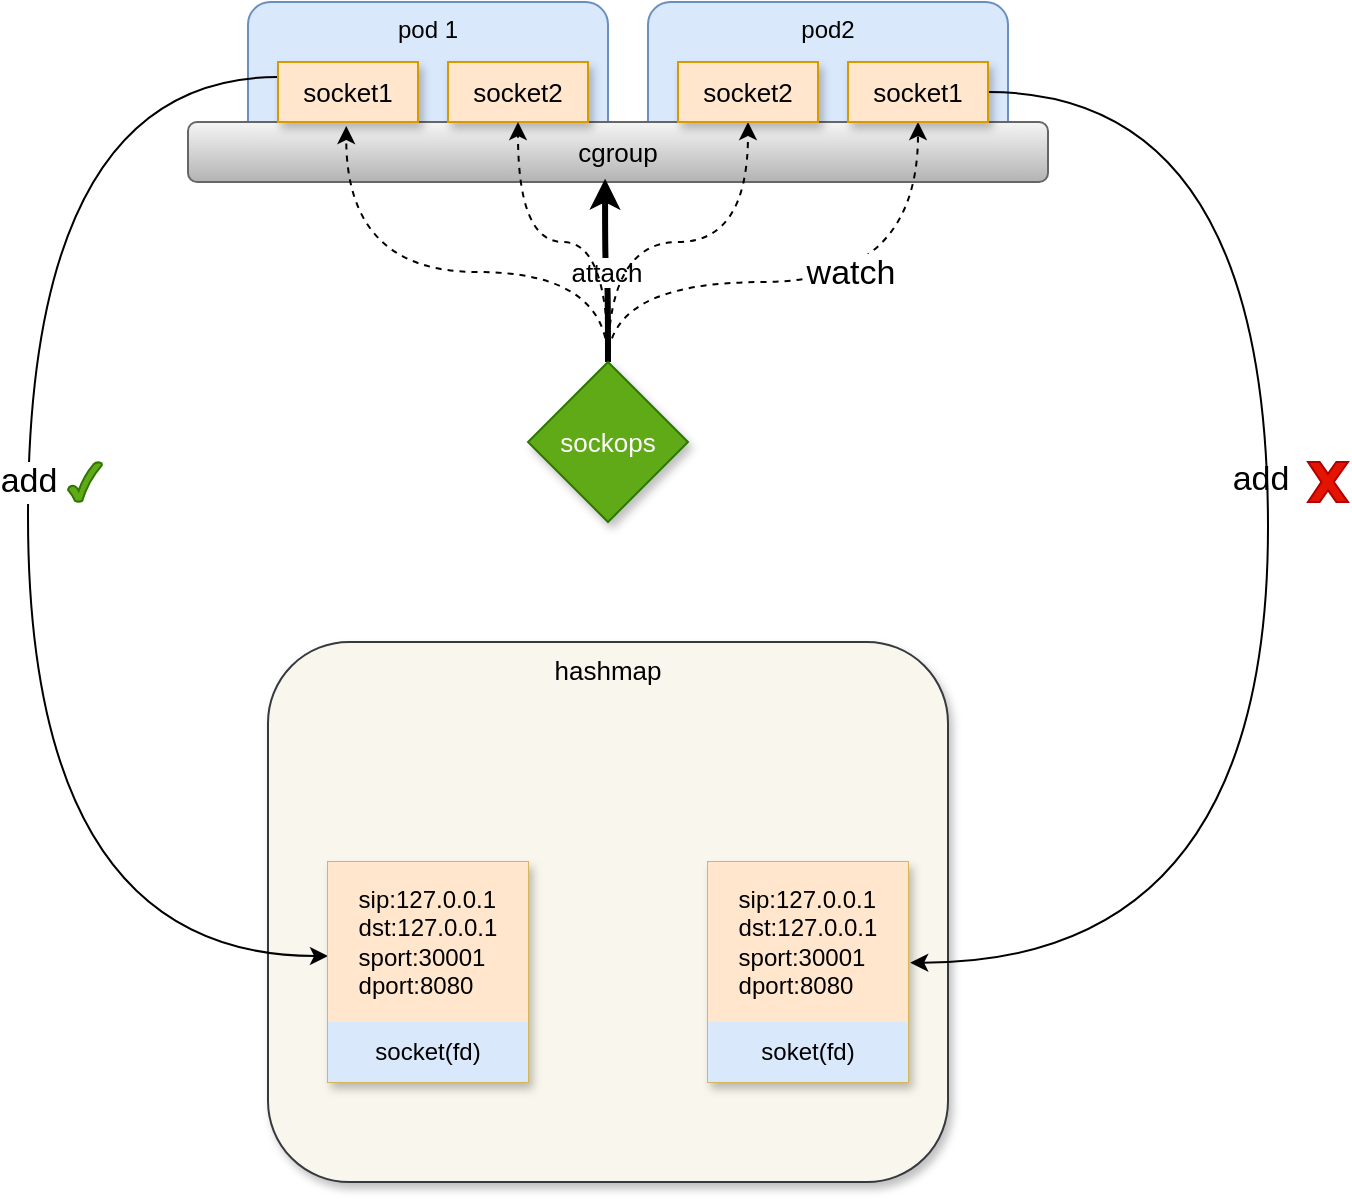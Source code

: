 <mxfile version="14.4.2" type="github">
  <diagram id="0eA8aw2C4x_AHw5Ap8uo" name="Page-1">
    <mxGraphModel dx="-68" dy="475" grid="1" gridSize="10" guides="1" tooltips="1" connect="1" arrows="1" fold="1" page="1" pageScale="1" pageWidth="850" pageHeight="1100" math="0" shadow="0">
      <root>
        <mxCell id="0" />
        <mxCell id="1" parent="0" />
        <mxCell id="VWwcEUDeF1Gve_b1o335-10" value="" style="verticalLabelPosition=bottom;verticalAlign=top;html=1;shape=mxgraph.basic.x;fontSize=17;align=center;fillColor=#e51400;strokeColor=#B20000;fontColor=#ffffff;" vertex="1" parent="1">
          <mxGeometry x="1780" y="310" width="20" height="20" as="geometry" />
        </mxCell>
        <mxCell id="VWwcEUDeF1Gve_b1o335-2" value="pod2" style="rounded=1;whiteSpace=wrap;html=1;verticalAlign=top;align=center;fillColor=#dae8fc;strokeColor=#6c8ebf;" vertex="1" parent="1">
          <mxGeometry x="1450" y="80" width="180" height="75" as="geometry" />
        </mxCell>
        <mxCell id="VWwcEUDeF1Gve_b1o335-1" value="pod 1" style="rounded=1;whiteSpace=wrap;html=1;verticalAlign=top;align=center;fillColor=#dae8fc;strokeColor=#6c8ebf;" vertex="1" parent="1">
          <mxGeometry x="1250" y="80" width="180" height="75" as="geometry" />
        </mxCell>
        <mxCell id="QmatbKFXltCY_Pcwm0E2-36" value="cgroup" style="rounded=1;whiteSpace=wrap;html=1;shadow=0;glass=0;sketch=0;strokeWidth=1;gradientColor=#b3b3b3;fontSize=13;align=center;fillColor=#f5f5f5;strokeColor=#666666;" parent="1" vertex="1">
          <mxGeometry x="1220" y="140" width="430" height="30" as="geometry" />
        </mxCell>
        <mxCell id="QmatbKFXltCY_Pcwm0E2-2" value="hashmap" style="rounded=1;whiteSpace=wrap;html=1;strokeWidth=1;fontSize=13;verticalAlign=top;align=center;shadow=1;fillColor=#f9f7ed;strokeColor=#36393d;" parent="1" vertex="1">
          <mxGeometry x="1260" y="400" width="340" height="270" as="geometry" />
        </mxCell>
        <mxCell id="QmatbKFXltCY_Pcwm0E2-7" style="edgeStyle=orthogonalEdgeStyle;curved=1;rounded=0;orthogonalLoop=1;jettySize=auto;html=1;endArrow=classic;endFill=1;strokeColor=#000000;strokeWidth=1;fontSize=13;exitX=0;exitY=0.25;exitDx=0;exitDy=0;" parent="1" source="QmatbKFXltCY_Pcwm0E2-3" target="QmatbKFXltCY_Pcwm0E2-23" edge="1">
          <mxGeometry relative="1" as="geometry">
            <mxPoint x="1130" y="420" as="sourcePoint" />
            <mxPoint x="1314.455" y="557.02" as="targetPoint" />
            <Array as="points">
              <mxPoint x="1140" y="118" />
              <mxPoint x="1140" y="557" />
            </Array>
          </mxGeometry>
        </mxCell>
        <mxCell id="QmatbKFXltCY_Pcwm0E2-45" value="add" style="edgeLabel;html=1;align=center;verticalAlign=middle;resizable=0;points=[];fontSize=17;" parent="QmatbKFXltCY_Pcwm0E2-7" vertex="1" connectable="0">
          <mxGeometry x="0.359" relative="1" as="geometry">
            <mxPoint y="-158.5" as="offset" />
          </mxGeometry>
        </mxCell>
        <mxCell id="QmatbKFXltCY_Pcwm0E2-3" value="socket1" style="rounded=0;whiteSpace=wrap;html=1;strokeWidth=1;fontSize=13;fillColor=#ffe6cc;strokeColor=#d79b00;shadow=1;" parent="1" vertex="1">
          <mxGeometry x="1265" y="110" width="70" height="30" as="geometry" />
        </mxCell>
        <mxCell id="QmatbKFXltCY_Pcwm0E2-17" value="" style="shape=table;html=1;whiteSpace=wrap;startSize=0;container=1;collapsible=0;childLayout=tableLayout;verticalAlign=top;align=left;fillColor=#fff2cc;strokeColor=#d6b656;gradientColor=#ffffff;sketch=0;rounded=0;shadow=1;" parent="1" vertex="1">
          <mxGeometry x="1480" y="510" width="100" height="110" as="geometry" />
        </mxCell>
        <mxCell id="QmatbKFXltCY_Pcwm0E2-18" value="" style="shape=partialRectangle;html=1;whiteSpace=wrap;collapsible=0;dropTarget=0;pointerEvents=0;fillColor=none;top=0;left=0;bottom=0;right=0;points=[[0,0.5],[1,0.5]];portConstraint=eastwest;verticalAlign=top;" parent="QmatbKFXltCY_Pcwm0E2-17" vertex="1">
          <mxGeometry width="100" height="80" as="geometry" />
        </mxCell>
        <mxCell id="QmatbKFXltCY_Pcwm0E2-19" value="&lt;div style=&quot;text-align: justify&quot;&gt;&lt;span&gt;sip:127.0.0.1&lt;/span&gt;&lt;br&gt;&lt;/div&gt;&lt;div style=&quot;text-align: justify&quot;&gt;&lt;span&gt;dst:127.0.0.1&lt;/span&gt;&lt;/div&gt;&lt;div style=&quot;text-align: justify&quot;&gt;&lt;span&gt;sport:30001&lt;/span&gt;&lt;/div&gt;&lt;div style=&quot;text-align: justify&quot;&gt;&lt;span&gt;dport:8080&lt;/span&gt;&lt;/div&gt;" style="shape=partialRectangle;html=1;whiteSpace=wrap;connectable=0;overflow=hidden;fillColor=#ffe6cc;top=0;left=0;bottom=0;right=0;align=center;strokeColor=#d79b00;" parent="QmatbKFXltCY_Pcwm0E2-18" vertex="1">
          <mxGeometry width="100" height="80" as="geometry" />
        </mxCell>
        <mxCell id="QmatbKFXltCY_Pcwm0E2-20" value="" style="shape=partialRectangle;html=1;whiteSpace=wrap;collapsible=0;dropTarget=0;pointerEvents=0;fillColor=none;top=0;left=0;bottom=0;right=0;points=[[0,0.5],[1,0.5]];portConstraint=eastwest;" parent="QmatbKFXltCY_Pcwm0E2-17" vertex="1">
          <mxGeometry y="80" width="100" height="30" as="geometry" />
        </mxCell>
        <mxCell id="QmatbKFXltCY_Pcwm0E2-21" value="soket(fd)" style="shape=partialRectangle;html=1;whiteSpace=wrap;connectable=0;overflow=hidden;fillColor=#dae8fc;top=0;left=0;bottom=0;right=0;strokeColor=#6c8ebf;" parent="QmatbKFXltCY_Pcwm0E2-20" vertex="1">
          <mxGeometry width="100" height="30" as="geometry" />
        </mxCell>
        <mxCell id="QmatbKFXltCY_Pcwm0E2-22" value="" style="shape=table;html=1;whiteSpace=wrap;startSize=0;container=1;collapsible=0;childLayout=tableLayout;verticalAlign=top;align=left;fillColor=#fff2cc;strokeColor=#d6b656;shadow=1;" parent="1" vertex="1">
          <mxGeometry x="1290" y="510" width="100" height="110" as="geometry" />
        </mxCell>
        <mxCell id="QmatbKFXltCY_Pcwm0E2-23" value="" style="shape=partialRectangle;html=1;whiteSpace=wrap;collapsible=0;dropTarget=0;pointerEvents=0;fillColor=none;top=0;left=0;bottom=0;right=0;points=[[0,0.5],[1,0.5]];portConstraint=eastwest;verticalAlign=top;" parent="QmatbKFXltCY_Pcwm0E2-22" vertex="1">
          <mxGeometry width="100" height="80" as="geometry" />
        </mxCell>
        <mxCell id="QmatbKFXltCY_Pcwm0E2-24" value="&lt;div style=&quot;text-align: justify&quot;&gt;&lt;span&gt;sip:127.0.0.1&lt;/span&gt;&lt;br&gt;&lt;/div&gt;&lt;div style=&quot;text-align: justify&quot;&gt;&lt;span&gt;dst:127.0.0.1&lt;/span&gt;&lt;/div&gt;&lt;div style=&quot;text-align: justify&quot;&gt;&lt;span&gt;sport:30001&lt;/span&gt;&lt;/div&gt;&lt;div style=&quot;text-align: justify&quot;&gt;&lt;span&gt;dport:8080&lt;/span&gt;&lt;/div&gt;" style="shape=partialRectangle;html=1;whiteSpace=wrap;connectable=0;overflow=hidden;fillColor=#ffe6cc;top=0;left=0;bottom=0;right=0;align=center;strokeColor=#d79b00;" parent="QmatbKFXltCY_Pcwm0E2-23" vertex="1">
          <mxGeometry width="100" height="80" as="geometry" />
        </mxCell>
        <mxCell id="QmatbKFXltCY_Pcwm0E2-25" value="" style="shape=partialRectangle;html=1;whiteSpace=wrap;collapsible=0;dropTarget=0;pointerEvents=0;fillColor=none;top=0;left=0;bottom=0;right=0;points=[[0,0.5],[1,0.5]];portConstraint=eastwest;" parent="QmatbKFXltCY_Pcwm0E2-22" vertex="1">
          <mxGeometry y="80" width="100" height="30" as="geometry" />
        </mxCell>
        <mxCell id="QmatbKFXltCY_Pcwm0E2-26" value="socket(fd)" style="shape=partialRectangle;html=1;whiteSpace=wrap;connectable=0;overflow=hidden;fillColor=#dae8fc;top=0;left=0;bottom=0;right=0;strokeColor=#6c8ebf;" parent="QmatbKFXltCY_Pcwm0E2-25" vertex="1">
          <mxGeometry width="100" height="30" as="geometry" />
        </mxCell>
        <mxCell id="QmatbKFXltCY_Pcwm0E2-27" value="add" style="edgeLabel;html=1;align=center;verticalAlign=middle;resizable=0;points=[];fontSize=17;" parent="1" vertex="1" connectable="0">
          <mxGeometry x="1720" y="329.999" as="geometry">
            <mxPoint x="36" y="-11" as="offset" />
          </mxGeometry>
        </mxCell>
        <mxCell id="QmatbKFXltCY_Pcwm0E2-29" style="edgeStyle=orthogonalEdgeStyle;curved=1;rounded=0;orthogonalLoop=1;jettySize=auto;html=1;entryX=1.011;entryY=0.629;entryDx=0;entryDy=0;entryPerimeter=0;endArrow=classic;endFill=1;strokeColor=#000000;strokeWidth=1;fontSize=13;exitX=1;exitY=0.5;exitDx=0;exitDy=0;" parent="1" source="VWwcEUDeF1Gve_b1o335-4" target="QmatbKFXltCY_Pcwm0E2-18" edge="1">
          <mxGeometry relative="1" as="geometry">
            <Array as="points">
              <mxPoint x="1760" y="125" />
              <mxPoint x="1760" y="560" />
            </Array>
          </mxGeometry>
        </mxCell>
        <mxCell id="QmatbKFXltCY_Pcwm0E2-28" value="socket2" style="rounded=0;whiteSpace=wrap;html=1;strokeWidth=1;fontSize=13;fillColor=#ffe6cc;strokeColor=#d79b00;glass=0;shadow=1;" parent="1" vertex="1">
          <mxGeometry x="1350" y="110" width="70" height="30" as="geometry" />
        </mxCell>
        <mxCell id="QmatbKFXltCY_Pcwm0E2-37" value="attach" style="edgeStyle=orthogonalEdgeStyle;curved=1;rounded=0;orthogonalLoop=1;jettySize=auto;html=1;entryX=0.485;entryY=0.945;entryDx=0;entryDy=0;entryPerimeter=0;startArrow=none;startFill=0;endArrow=classic;endFill=1;strokeColor=#000000;strokeWidth=3;fontSize=13;exitX=0.5;exitY=0;exitDx=0;exitDy=0;" parent="1" source="QmatbKFXltCY_Pcwm0E2-32" target="QmatbKFXltCY_Pcwm0E2-36" edge="1">
          <mxGeometry relative="1" as="geometry">
            <mxPoint x="1430.034" y="210.034" as="sourcePoint" />
          </mxGeometry>
        </mxCell>
        <mxCell id="VWwcEUDeF1Gve_b1o335-5" style="edgeStyle=orthogonalEdgeStyle;rounded=0;orthogonalLoop=1;jettySize=auto;html=1;entryX=0.184;entryY=0.067;entryDx=0;entryDy=0;entryPerimeter=0;curved=1;dashed=1;" edge="1" parent="1" source="QmatbKFXltCY_Pcwm0E2-32" target="QmatbKFXltCY_Pcwm0E2-36">
          <mxGeometry relative="1" as="geometry" />
        </mxCell>
        <mxCell id="VWwcEUDeF1Gve_b1o335-6" style="edgeStyle=orthogonalEdgeStyle;curved=1;rounded=0;orthogonalLoop=1;jettySize=auto;html=1;dashed=1;" edge="1" parent="1" source="QmatbKFXltCY_Pcwm0E2-32" target="VWwcEUDeF1Gve_b1o335-4">
          <mxGeometry relative="1" as="geometry">
            <Array as="points">
              <mxPoint x="1430" y="220" />
              <mxPoint x="1585" y="220" />
            </Array>
          </mxGeometry>
        </mxCell>
        <mxCell id="VWwcEUDeF1Gve_b1o335-20" value="watch" style="edgeLabel;html=1;align=center;verticalAlign=middle;resizable=0;points=[];fontSize=17;" vertex="1" connectable="0" parent="VWwcEUDeF1Gve_b1o335-6">
          <mxGeometry x="0.166" y="4" relative="1" as="geometry">
            <mxPoint as="offset" />
          </mxGeometry>
        </mxCell>
        <mxCell id="VWwcEUDeF1Gve_b1o335-7" style="edgeStyle=orthogonalEdgeStyle;curved=1;rounded=0;orthogonalLoop=1;jettySize=auto;html=1;dashed=1;" edge="1" parent="1" source="QmatbKFXltCY_Pcwm0E2-32" target="QmatbKFXltCY_Pcwm0E2-28">
          <mxGeometry relative="1" as="geometry" />
        </mxCell>
        <mxCell id="VWwcEUDeF1Gve_b1o335-8" style="edgeStyle=orthogonalEdgeStyle;curved=1;rounded=0;orthogonalLoop=1;jettySize=auto;html=1;dashed=1;" edge="1" parent="1" source="QmatbKFXltCY_Pcwm0E2-32" target="VWwcEUDeF1Gve_b1o335-3">
          <mxGeometry relative="1" as="geometry" />
        </mxCell>
        <mxCell id="QmatbKFXltCY_Pcwm0E2-32" value="sockops" style="rhombus;whiteSpace=wrap;html=1;rounded=0;shadow=1;glass=0;sketch=0;strokeWidth=1;fontSize=13;align=center;fillColor=#60a917;strokeColor=#2D7600;fontColor=#ffffff;" parent="1" vertex="1">
          <mxGeometry x="1390" y="260" width="80" height="80" as="geometry" />
        </mxCell>
        <mxCell id="VWwcEUDeF1Gve_b1o335-3" value="socket2" style="rounded=0;whiteSpace=wrap;html=1;strokeWidth=1;fontSize=13;fillColor=#ffe6cc;strokeColor=#d79b00;shadow=1;" vertex="1" parent="1">
          <mxGeometry x="1465" y="110" width="70" height="30" as="geometry" />
        </mxCell>
        <mxCell id="VWwcEUDeF1Gve_b1o335-4" value="socket1" style="rounded=0;whiteSpace=wrap;html=1;strokeWidth=1;fontSize=13;fillColor=#ffe6cc;strokeColor=#d79b00;glass=0;shadow=1;" vertex="1" parent="1">
          <mxGeometry x="1550" y="110" width="70" height="30" as="geometry" />
        </mxCell>
        <mxCell id="VWwcEUDeF1Gve_b1o335-18" value="" style="verticalLabelPosition=bottom;verticalAlign=top;html=1;shape=mxgraph.basic.tick;fontSize=17;align=center;fillColor=#60a917;strokeColor=#2D7600;fontColor=#ffffff;" vertex="1" parent="1">
          <mxGeometry x="1160" y="310" width="17" height="20" as="geometry" />
        </mxCell>
      </root>
    </mxGraphModel>
  </diagram>
</mxfile>
